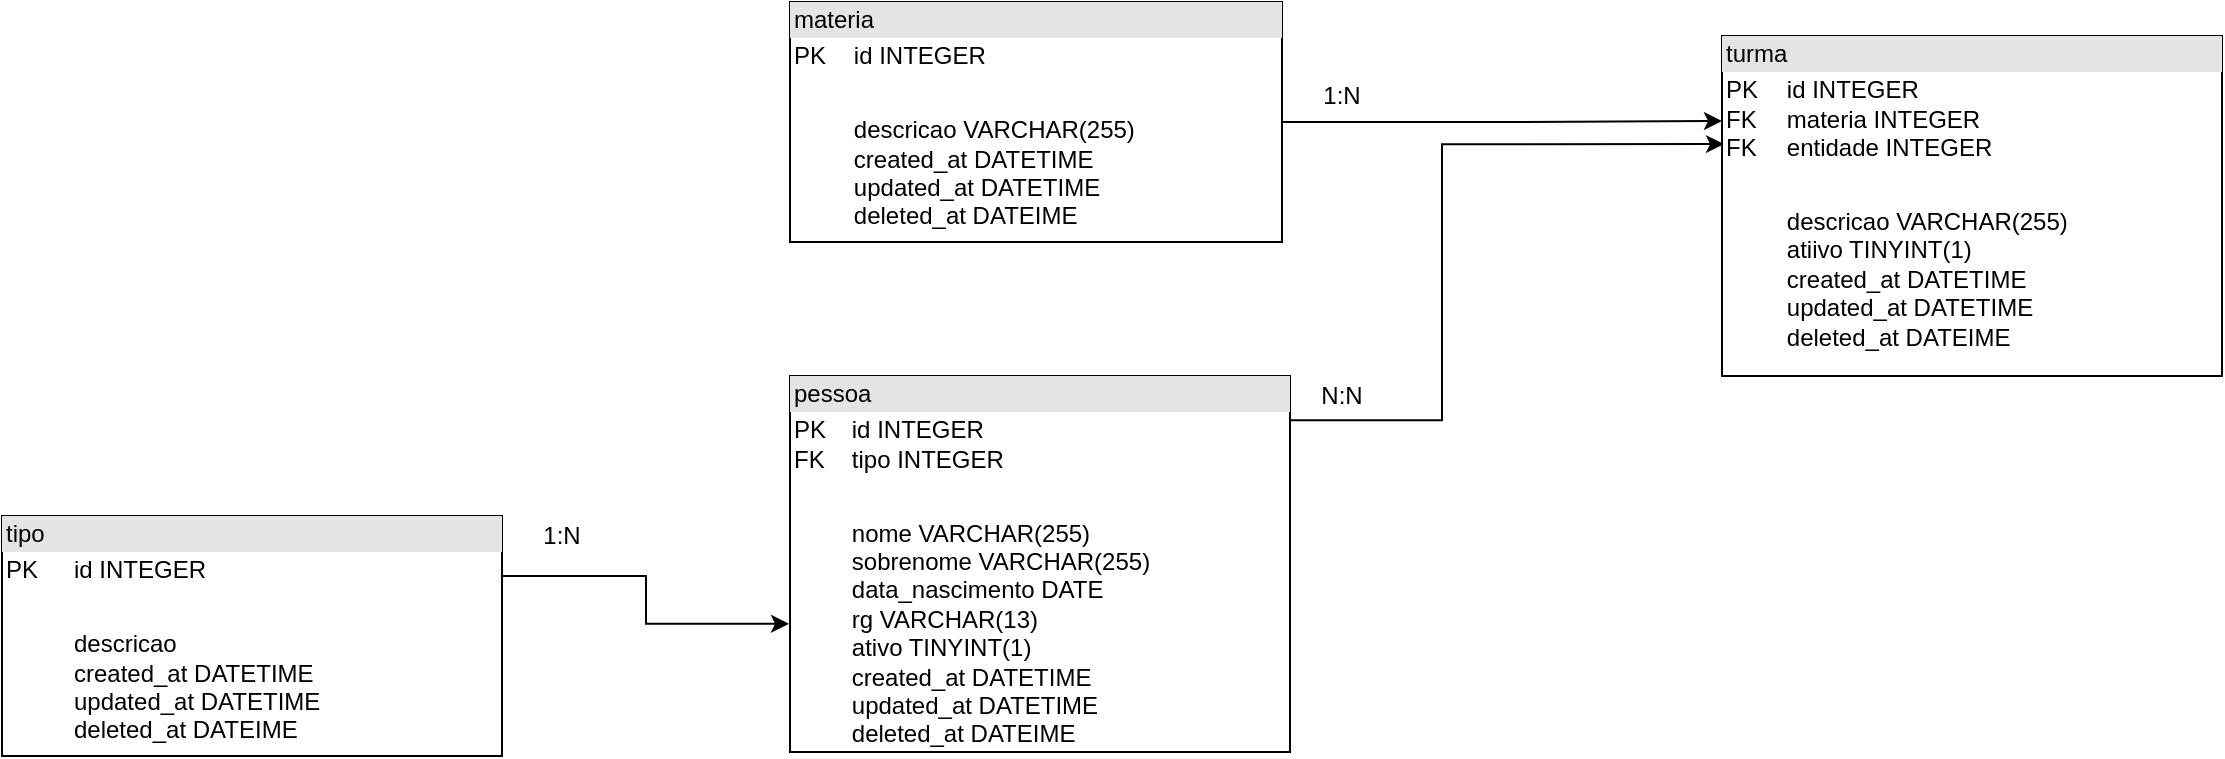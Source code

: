 <mxfile version="14.9.6" type="device"><diagram id="OEg-DrS1xMLa_DJcbKJw" name="Página-1"><mxGraphModel dx="796" dy="1673" grid="1" gridSize="10" guides="1" tooltips="1" connect="1" arrows="1" fold="1" page="1" pageScale="1" pageWidth="827" pageHeight="1169" math="0" shadow="0"><root><mxCell id="0"/><mxCell id="1" parent="0"/><mxCell id="B8JG-Po02FIIttokTfx7-39" style="edgeStyle=orthogonalEdgeStyle;rounded=0;orthogonalLoop=1;jettySize=auto;html=1;entryX=0;entryY=0.25;entryDx=0;entryDy=0;" edge="1" parent="1" source="B8JG-Po02FIIttokTfx7-22" target="B8JG-Po02FIIttokTfx7-34"><mxGeometry relative="1" as="geometry"/></mxCell><mxCell id="B8JG-Po02FIIttokTfx7-22" value="&lt;div style=&quot;box-sizing: border-box ; width: 100% ; background: #e4e4e4 ; padding: 2px&quot;&gt;materia&lt;/div&gt;&lt;table style=&quot;width: 100% ; font-size: 1em&quot; cellpadding=&quot;2&quot; cellspacing=&quot;0&quot;&gt;&lt;tbody&gt;&lt;tr&gt;&lt;td&gt;PK&lt;/td&gt;&lt;td&gt;id INTEGER&lt;/td&gt;&lt;/tr&gt;&lt;tr&gt;&lt;td&gt;&lt;br&gt;&lt;/td&gt;&lt;td&gt;&lt;br&gt;&lt;/td&gt;&lt;/tr&gt;&lt;tr&gt;&lt;td&gt;&lt;/td&gt;&lt;td&gt;descricao VARCHAR(255)&lt;br&gt;created_at DATETIME&lt;br&gt;updated_at DATETIME&lt;br&gt;deleted_at DATEIME&lt;br&gt;&lt;/td&gt;&lt;/tr&gt;&lt;/tbody&gt;&lt;/table&gt;" style="verticalAlign=top;align=left;overflow=fill;html=1;" vertex="1" parent="1"><mxGeometry x="414" y="-37" width="246" height="120" as="geometry"/></mxCell><mxCell id="B8JG-Po02FIIttokTfx7-40" style="edgeStyle=orthogonalEdgeStyle;rounded=0;orthogonalLoop=1;jettySize=auto;html=1;exitX=1;exitY=0.144;exitDx=0;exitDy=0;entryX=0.004;entryY=0.318;entryDx=0;entryDy=0;entryPerimeter=0;exitPerimeter=0;" edge="1" parent="1" target="B8JG-Po02FIIttokTfx7-34"><mxGeometry relative="1" as="geometry"><mxPoint x="664" y="172.072" as="sourcePoint"/><mxPoint x="876" y="33.99" as="targetPoint"/><Array as="points"><mxPoint x="740" y="172"/><mxPoint x="740" y="34"/></Array></mxGeometry></mxCell><mxCell id="B8JG-Po02FIIttokTfx7-25" value="&lt;div style=&quot;box-sizing: border-box ; width: 100% ; background: #e4e4e4 ; padding: 2px&quot;&gt;pessoa&lt;/div&gt;&lt;table style=&quot;width: 100% ; font-size: 1em&quot; cellpadding=&quot;2&quot; cellspacing=&quot;0&quot;&gt;&lt;tbody&gt;&lt;tr&gt;&lt;td&gt;PK&lt;br&gt;FK&lt;/td&gt;&lt;td&gt;id INTEGER&lt;br&gt;tipo INTEGER&lt;br&gt;&lt;/td&gt;&lt;/tr&gt;&lt;tr&gt;&lt;td&gt;&lt;br&gt;&lt;/td&gt;&lt;td&gt;&lt;br&gt;&lt;/td&gt;&lt;/tr&gt;&lt;tr&gt;&lt;td&gt;&lt;br&gt;&lt;/td&gt;&lt;td&gt;nome VARCHAR(255)&lt;br&gt;sobrenome VARCHAR(255)&lt;br&gt;data_nascimento DATE&lt;br&gt;rg VARCHAR(13)&lt;br&gt;ativo TINYINT(1)&lt;br&gt;created_at DATETIME&lt;br&gt;updated_at DATETIME&lt;br&gt;deleted_at DATEIME&lt;/td&gt;&lt;/tr&gt;&lt;/tbody&gt;&lt;/table&gt;" style="verticalAlign=top;align=left;overflow=fill;html=1;" vertex="1" parent="1"><mxGeometry x="414" y="150" width="250" height="188" as="geometry"/></mxCell><mxCell id="B8JG-Po02FIIttokTfx7-31" style="edgeStyle=orthogonalEdgeStyle;rounded=0;orthogonalLoop=1;jettySize=auto;html=1;entryX=-0.002;entryY=0.659;entryDx=0;entryDy=0;entryPerimeter=0;exitX=1;exitY=0.25;exitDx=0;exitDy=0;" edge="1" parent="1" source="B8JG-Po02FIIttokTfx7-26" target="B8JG-Po02FIIttokTfx7-25"><mxGeometry relative="1" as="geometry"/></mxCell><mxCell id="B8JG-Po02FIIttokTfx7-26" value="&lt;div style=&quot;box-sizing: border-box ; width: 100% ; background: #e4e4e4 ; padding: 2px&quot;&gt;tipo&lt;/div&gt;&lt;table style=&quot;width: 100% ; font-size: 1em&quot; cellpadding=&quot;2&quot; cellspacing=&quot;0&quot;&gt;&lt;tbody&gt;&lt;tr&gt;&lt;td&gt;PK&lt;/td&gt;&lt;td&gt;id INTEGER&lt;/td&gt;&lt;/tr&gt;&lt;tr&gt;&lt;td&gt;&lt;br&gt;&lt;/td&gt;&lt;td&gt;&lt;br&gt;&lt;/td&gt;&lt;/tr&gt;&lt;tr&gt;&lt;td&gt;&lt;/td&gt;&lt;td&gt;descricao&lt;br&gt;created_at DATETIME&lt;br&gt;updated_at DATETIME&lt;br&gt;deleted_at DATEIME&lt;br&gt;&lt;/td&gt;&lt;/tr&gt;&lt;/tbody&gt;&lt;/table&gt;" style="verticalAlign=top;align=left;overflow=fill;html=1;" vertex="1" parent="1"><mxGeometry x="20" y="220" width="250" height="120" as="geometry"/></mxCell><mxCell id="B8JG-Po02FIIttokTfx7-34" value="&lt;div style=&quot;box-sizing: border-box ; width: 100% ; background: #e4e4e4 ; padding: 2px&quot;&gt;turma&lt;/div&gt;&lt;table style=&quot;width: 100% ; font-size: 1em&quot; cellpadding=&quot;2&quot; cellspacing=&quot;0&quot;&gt;&lt;tbody&gt;&lt;tr&gt;&lt;td&gt;PK&lt;br&gt;FK&lt;br&gt;FK&lt;br&gt;&lt;/td&gt;&lt;td&gt;id INTEGER&lt;br&gt;materia INTEGER&lt;br&gt;entidade INTEGER&lt;br&gt;&lt;/td&gt;&lt;/tr&gt;&lt;tr&gt;&lt;td&gt;&lt;br&gt;&lt;/td&gt;&lt;td&gt;&lt;br&gt;&lt;/td&gt;&lt;/tr&gt;&lt;tr&gt;&lt;td&gt;&lt;br&gt;&lt;br&gt;&lt;br&gt;&lt;/td&gt;&lt;td&gt;descricao VARCHAR(255)&lt;br&gt;atiivo TINYINT(1)&lt;br&gt;created_at DATETIME&lt;br&gt;updated_at DATETIME&lt;br&gt;deleted_at DATEIME&lt;br&gt;&lt;br&gt;&lt;/td&gt;&lt;/tr&gt;&lt;/tbody&gt;&lt;/table&gt;" style="verticalAlign=top;align=left;overflow=fill;html=1;" vertex="1" parent="1"><mxGeometry x="880" y="-20" width="250" height="170" as="geometry"/></mxCell><mxCell id="B8JG-Po02FIIttokTfx7-45" value="1:N" style="text;html=1;strokeColor=none;fillColor=none;align=center;verticalAlign=middle;whiteSpace=wrap;rounded=0;" vertex="1" parent="1"><mxGeometry x="280" y="220" width="40" height="20" as="geometry"/></mxCell><mxCell id="B8JG-Po02FIIttokTfx7-47" value="1:N" style="text;html=1;strokeColor=none;fillColor=none;align=center;verticalAlign=middle;whiteSpace=wrap;rounded=0;" vertex="1" parent="1"><mxGeometry x="670" width="40" height="20" as="geometry"/></mxCell><mxCell id="B8JG-Po02FIIttokTfx7-48" value="N:N" style="text;html=1;strokeColor=none;fillColor=none;align=center;verticalAlign=middle;whiteSpace=wrap;rounded=0;" vertex="1" parent="1"><mxGeometry x="670" y="150" width="40" height="20" as="geometry"/></mxCell></root></mxGraphModel></diagram></mxfile>